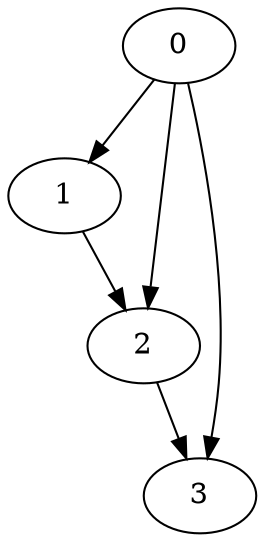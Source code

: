 digraph G{
0 [label = "0"];
1 [label = "1"];
2 [label = "2"];
3 [label = "3"];
0 -> 1;
0 -> 2;
0 -> 3;
1 -> 2;
2 -> 3;
}